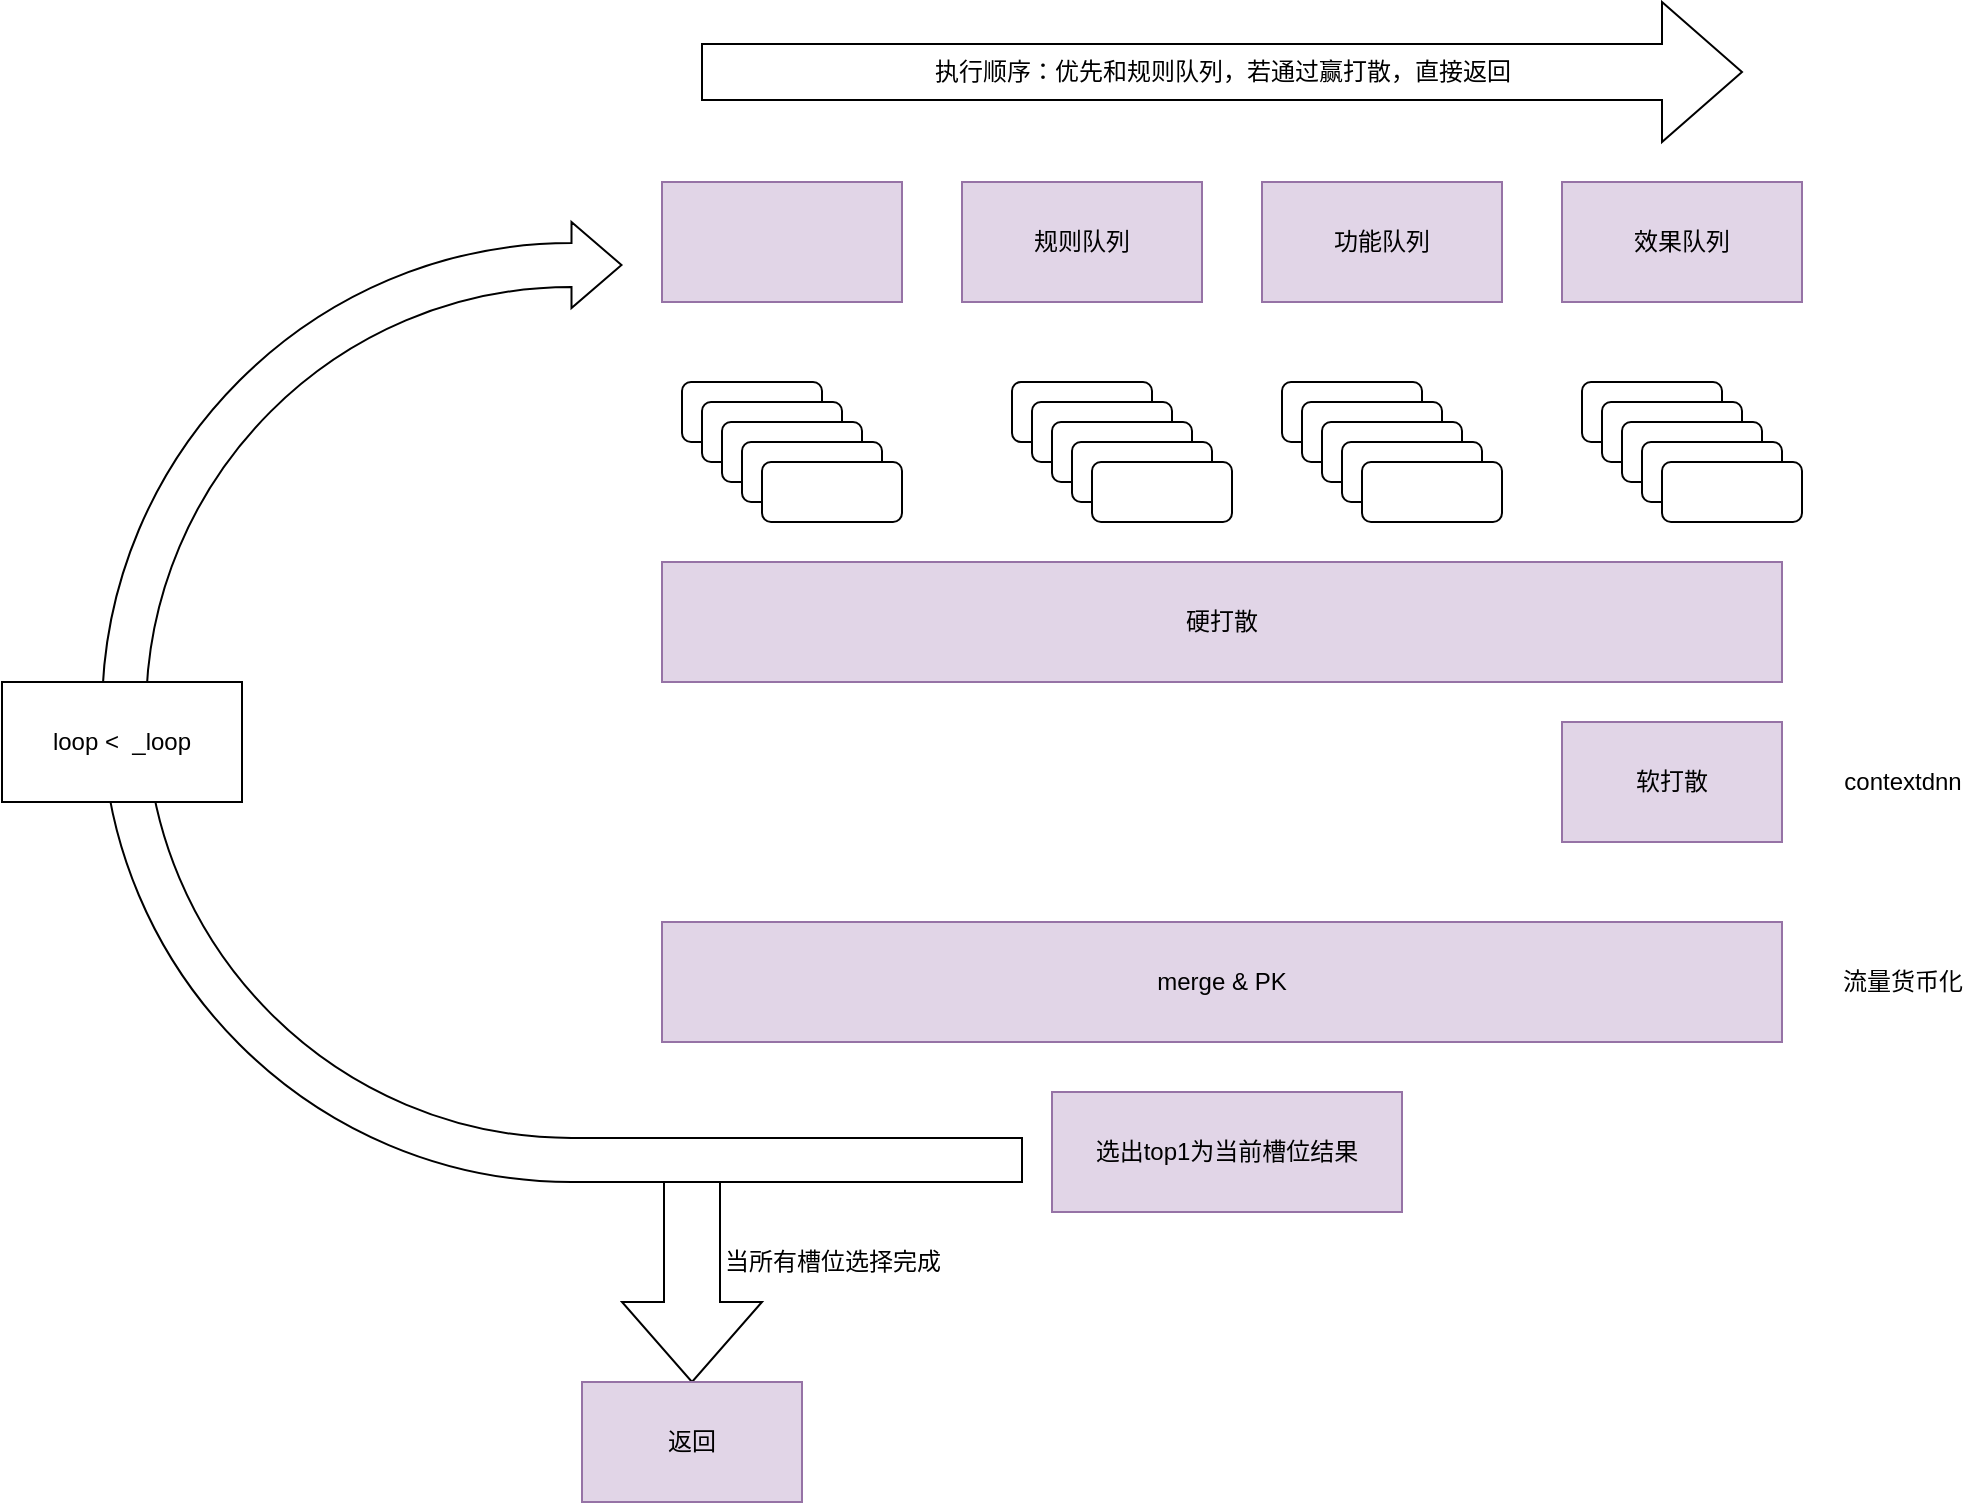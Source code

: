 <mxfile version="21.3.3" type="github">
  <diagram name="第 1 页" id="3nudzDqvDU5Y6kP5WSou">
    <mxGraphModel dx="2099" dy="1850" grid="1" gridSize="10" guides="1" tooltips="1" connect="1" arrows="1" fold="1" page="1" pageScale="1" pageWidth="827" pageHeight="1169" math="0" shadow="0">
      <root>
        <mxCell id="0" />
        <mxCell id="1" parent="0" />
        <mxCell id="iS4poByR3l4oACe20Y_C-1" value="规则队列" style="rounded=0;whiteSpace=wrap;html=1;fillColor=#e1d5e7;strokeColor=#9673a6;" vertex="1" parent="1">
          <mxGeometry x="30" y="60" width="120" height="60" as="geometry" />
        </mxCell>
        <mxCell id="iS4poByR3l4oACe20Y_C-2" value="功能队列" style="rounded=0;whiteSpace=wrap;html=1;fillColor=#e1d5e7;strokeColor=#9673a6;" vertex="1" parent="1">
          <mxGeometry x="180" y="60" width="120" height="60" as="geometry" />
        </mxCell>
        <mxCell id="iS4poByR3l4oACe20Y_C-3" value="效果队列" style="rounded=0;whiteSpace=wrap;html=1;fillColor=#e1d5e7;strokeColor=#9673a6;" vertex="1" parent="1">
          <mxGeometry x="330" y="60" width="120" height="60" as="geometry" />
        </mxCell>
        <mxCell id="iS4poByR3l4oACe20Y_C-4" value="" style="rounded=1;whiteSpace=wrap;html=1;" vertex="1" parent="1">
          <mxGeometry x="55" y="160" width="70" height="30" as="geometry" />
        </mxCell>
        <mxCell id="iS4poByR3l4oACe20Y_C-5" value="" style="rounded=1;whiteSpace=wrap;html=1;" vertex="1" parent="1">
          <mxGeometry x="65" y="170" width="70" height="30" as="geometry" />
        </mxCell>
        <mxCell id="iS4poByR3l4oACe20Y_C-6" value="" style="rounded=1;whiteSpace=wrap;html=1;" vertex="1" parent="1">
          <mxGeometry x="75" y="180" width="70" height="30" as="geometry" />
        </mxCell>
        <mxCell id="iS4poByR3l4oACe20Y_C-7" value="" style="rounded=1;whiteSpace=wrap;html=1;" vertex="1" parent="1">
          <mxGeometry x="85" y="190" width="70" height="30" as="geometry" />
        </mxCell>
        <mxCell id="iS4poByR3l4oACe20Y_C-8" value="" style="rounded=1;whiteSpace=wrap;html=1;" vertex="1" parent="1">
          <mxGeometry x="95" y="200" width="70" height="30" as="geometry" />
        </mxCell>
        <mxCell id="iS4poByR3l4oACe20Y_C-14" value="" style="rounded=1;whiteSpace=wrap;html=1;" vertex="1" parent="1">
          <mxGeometry x="190" y="160" width="70" height="30" as="geometry" />
        </mxCell>
        <mxCell id="iS4poByR3l4oACe20Y_C-15" value="" style="rounded=1;whiteSpace=wrap;html=1;" vertex="1" parent="1">
          <mxGeometry x="200" y="170" width="70" height="30" as="geometry" />
        </mxCell>
        <mxCell id="iS4poByR3l4oACe20Y_C-16" value="" style="rounded=1;whiteSpace=wrap;html=1;" vertex="1" parent="1">
          <mxGeometry x="210" y="180" width="70" height="30" as="geometry" />
        </mxCell>
        <mxCell id="iS4poByR3l4oACe20Y_C-17" value="" style="rounded=1;whiteSpace=wrap;html=1;" vertex="1" parent="1">
          <mxGeometry x="220" y="190" width="70" height="30" as="geometry" />
        </mxCell>
        <mxCell id="iS4poByR3l4oACe20Y_C-18" value="" style="rounded=1;whiteSpace=wrap;html=1;" vertex="1" parent="1">
          <mxGeometry x="230" y="200" width="70" height="30" as="geometry" />
        </mxCell>
        <mxCell id="iS4poByR3l4oACe20Y_C-19" value="" style="rounded=1;whiteSpace=wrap;html=1;" vertex="1" parent="1">
          <mxGeometry x="340" y="160" width="70" height="30" as="geometry" />
        </mxCell>
        <mxCell id="iS4poByR3l4oACe20Y_C-20" value="" style="rounded=1;whiteSpace=wrap;html=1;" vertex="1" parent="1">
          <mxGeometry x="350" y="170" width="70" height="30" as="geometry" />
        </mxCell>
        <mxCell id="iS4poByR3l4oACe20Y_C-21" value="" style="rounded=1;whiteSpace=wrap;html=1;" vertex="1" parent="1">
          <mxGeometry x="360" y="180" width="70" height="30" as="geometry" />
        </mxCell>
        <mxCell id="iS4poByR3l4oACe20Y_C-22" value="" style="rounded=1;whiteSpace=wrap;html=1;" vertex="1" parent="1">
          <mxGeometry x="370" y="190" width="70" height="30" as="geometry" />
        </mxCell>
        <mxCell id="iS4poByR3l4oACe20Y_C-23" value="" style="rounded=1;whiteSpace=wrap;html=1;" vertex="1" parent="1">
          <mxGeometry x="380" y="200" width="70" height="30" as="geometry" />
        </mxCell>
        <mxCell id="iS4poByR3l4oACe20Y_C-24" value="硬打散" style="rounded=0;whiteSpace=wrap;html=1;fillColor=#e1d5e7;strokeColor=#9673a6;" vertex="1" parent="1">
          <mxGeometry x="-120" y="250" width="560" height="60" as="geometry" />
        </mxCell>
        <mxCell id="iS4poByR3l4oACe20Y_C-25" value="软打散" style="rounded=0;whiteSpace=wrap;html=1;fillColor=#e1d5e7;strokeColor=#9673a6;" vertex="1" parent="1">
          <mxGeometry x="330" y="330" width="110" height="60" as="geometry" />
        </mxCell>
        <mxCell id="iS4poByR3l4oACe20Y_C-27" value="merge &amp;amp; PK" style="rounded=0;whiteSpace=wrap;html=1;fillColor=#e1d5e7;strokeColor=#9673a6;" vertex="1" parent="1">
          <mxGeometry x="-120" y="430" width="560" height="60" as="geometry" />
        </mxCell>
        <mxCell id="iS4poByR3l4oACe20Y_C-29" value="流量货币化" style="text;html=1;align=center;verticalAlign=middle;resizable=0;points=[];autosize=1;strokeColor=none;fillColor=none;" vertex="1" parent="1">
          <mxGeometry x="460" y="445" width="80" height="30" as="geometry" />
        </mxCell>
        <mxCell id="iS4poByR3l4oACe20Y_C-30" value="contextdnn" style="text;html=1;align=center;verticalAlign=middle;resizable=0;points=[];autosize=1;strokeColor=none;fillColor=none;" vertex="1" parent="1">
          <mxGeometry x="460" y="345" width="80" height="30" as="geometry" />
        </mxCell>
        <mxCell id="iS4poByR3l4oACe20Y_C-32" value="" style="rounded=0;whiteSpace=wrap;html=1;fillColor=#e1d5e7;strokeColor=#9673a6;" vertex="1" parent="1">
          <mxGeometry x="-120" y="60" width="120" height="60" as="geometry" />
        </mxCell>
        <mxCell id="iS4poByR3l4oACe20Y_C-33" value="" style="rounded=1;whiteSpace=wrap;html=1;" vertex="1" parent="1">
          <mxGeometry x="-110" y="160" width="70" height="30" as="geometry" />
        </mxCell>
        <mxCell id="iS4poByR3l4oACe20Y_C-34" value="" style="rounded=1;whiteSpace=wrap;html=1;" vertex="1" parent="1">
          <mxGeometry x="-100" y="170" width="70" height="30" as="geometry" />
        </mxCell>
        <mxCell id="iS4poByR3l4oACe20Y_C-35" value="" style="rounded=1;whiteSpace=wrap;html=1;" vertex="1" parent="1">
          <mxGeometry x="-90" y="180" width="70" height="30" as="geometry" />
        </mxCell>
        <mxCell id="iS4poByR3l4oACe20Y_C-36" value="" style="rounded=1;whiteSpace=wrap;html=1;" vertex="1" parent="1">
          <mxGeometry x="-80" y="190" width="70" height="30" as="geometry" />
        </mxCell>
        <mxCell id="iS4poByR3l4oACe20Y_C-37" value="" style="rounded=1;whiteSpace=wrap;html=1;" vertex="1" parent="1">
          <mxGeometry x="-70" y="200" width="70" height="30" as="geometry" />
        </mxCell>
        <mxCell id="iS4poByR3l4oACe20Y_C-40" value="" style="html=1;shadow=0;dashed=0;align=center;verticalAlign=middle;shape=mxgraph.arrows2.uTurnArrow;dy=11;arrowHead=43;dx2=25;" vertex="1" parent="1">
          <mxGeometry x="-400" y="80" width="460" height="480" as="geometry" />
        </mxCell>
        <mxCell id="iS4poByR3l4oACe20Y_C-41" value="选出top1为当前槽位结果" style="rounded=0;whiteSpace=wrap;html=1;fillColor=#e1d5e7;strokeColor=#9673a6;" vertex="1" parent="1">
          <mxGeometry x="75" y="515" width="175" height="60" as="geometry" />
        </mxCell>
        <mxCell id="iS4poByR3l4oACe20Y_C-43" value="loop &amp;lt;&amp;nbsp; _loop" style="whiteSpace=wrap;html=1;" vertex="1" parent="1">
          <mxGeometry x="-450" y="310" width="120" height="60" as="geometry" />
        </mxCell>
        <mxCell id="iS4poByR3l4oACe20Y_C-44" value="" style="html=1;shadow=0;dashed=0;align=center;verticalAlign=middle;shape=mxgraph.arrows2.arrow;dy=0.6;dx=40;direction=south;notch=0;" vertex="1" parent="1">
          <mxGeometry x="-140" y="560" width="70" height="100" as="geometry" />
        </mxCell>
        <mxCell id="iS4poByR3l4oACe20Y_C-45" value="当所有槽位选择完成" style="text;html=1;align=center;verticalAlign=middle;resizable=0;points=[];autosize=1;strokeColor=none;fillColor=none;" vertex="1" parent="1">
          <mxGeometry x="-100" y="585" width="130" height="30" as="geometry" />
        </mxCell>
        <mxCell id="iS4poByR3l4oACe20Y_C-47" value="返回" style="rounded=0;whiteSpace=wrap;html=1;fillColor=#e1d5e7;strokeColor=#9673a6;" vertex="1" parent="1">
          <mxGeometry x="-160" y="660" width="110" height="60" as="geometry" />
        </mxCell>
        <mxCell id="iS4poByR3l4oACe20Y_C-48" value="执行顺序：优先和规则队列，若通过赢打散，直接返回" style="html=1;shadow=0;dashed=0;align=center;verticalAlign=middle;shape=mxgraph.arrows2.arrow;dy=0.6;dx=40;notch=0;" vertex="1" parent="1">
          <mxGeometry x="-100" y="-30" width="520" height="70" as="geometry" />
        </mxCell>
      </root>
    </mxGraphModel>
  </diagram>
</mxfile>
